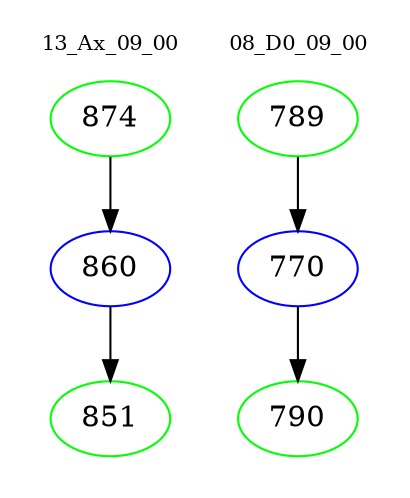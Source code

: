 digraph{
subgraph cluster_0 {
color = white
label = "13_Ax_09_00";
fontsize=10;
T0_874 [label="874", color="green"]
T0_874 -> T0_860 [color="black"]
T0_860 [label="860", color="blue"]
T0_860 -> T0_851 [color="black"]
T0_851 [label="851", color="green"]
}
subgraph cluster_1 {
color = white
label = "08_D0_09_00";
fontsize=10;
T1_789 [label="789", color="green"]
T1_789 -> T1_770 [color="black"]
T1_770 [label="770", color="blue"]
T1_770 -> T1_790 [color="black"]
T1_790 [label="790", color="green"]
}
}
